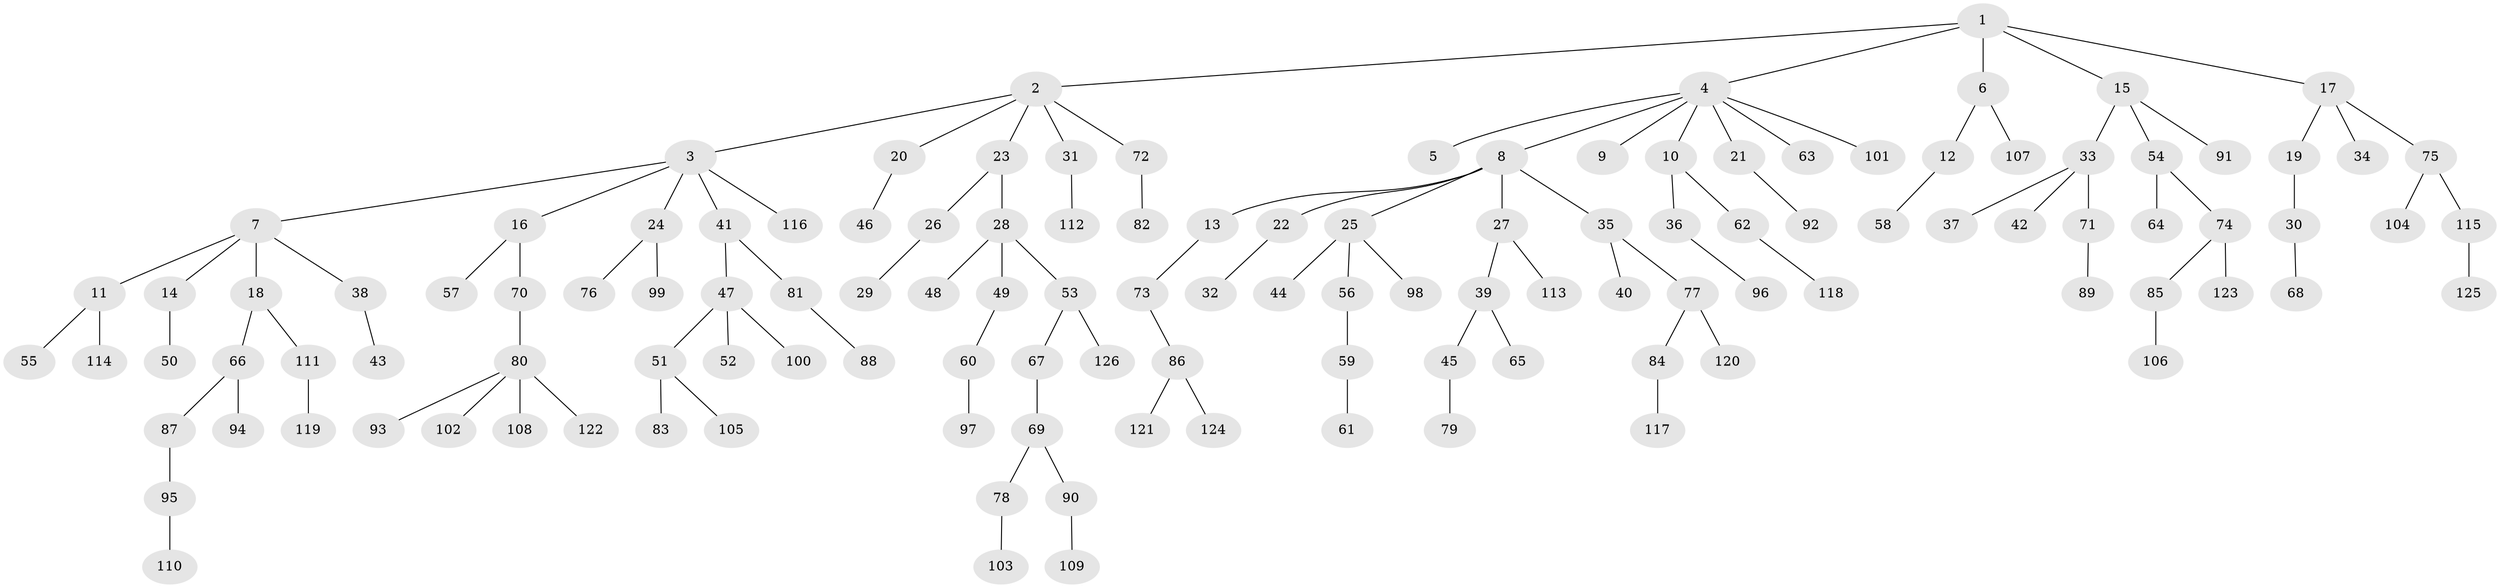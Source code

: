 // coarse degree distribution, {5: 0.07894736842105263, 2: 0.18421052631578946, 1: 0.5789473684210527, 3: 0.07894736842105263, 6: 0.02631578947368421, 4: 0.05263157894736842}
// Generated by graph-tools (version 1.1) at 2025/37/03/04/25 23:37:27]
// undirected, 126 vertices, 125 edges
graph export_dot {
  node [color=gray90,style=filled];
  1;
  2;
  3;
  4;
  5;
  6;
  7;
  8;
  9;
  10;
  11;
  12;
  13;
  14;
  15;
  16;
  17;
  18;
  19;
  20;
  21;
  22;
  23;
  24;
  25;
  26;
  27;
  28;
  29;
  30;
  31;
  32;
  33;
  34;
  35;
  36;
  37;
  38;
  39;
  40;
  41;
  42;
  43;
  44;
  45;
  46;
  47;
  48;
  49;
  50;
  51;
  52;
  53;
  54;
  55;
  56;
  57;
  58;
  59;
  60;
  61;
  62;
  63;
  64;
  65;
  66;
  67;
  68;
  69;
  70;
  71;
  72;
  73;
  74;
  75;
  76;
  77;
  78;
  79;
  80;
  81;
  82;
  83;
  84;
  85;
  86;
  87;
  88;
  89;
  90;
  91;
  92;
  93;
  94;
  95;
  96;
  97;
  98;
  99;
  100;
  101;
  102;
  103;
  104;
  105;
  106;
  107;
  108;
  109;
  110;
  111;
  112;
  113;
  114;
  115;
  116;
  117;
  118;
  119;
  120;
  121;
  122;
  123;
  124;
  125;
  126;
  1 -- 2;
  1 -- 4;
  1 -- 6;
  1 -- 15;
  1 -- 17;
  2 -- 3;
  2 -- 20;
  2 -- 23;
  2 -- 31;
  2 -- 72;
  3 -- 7;
  3 -- 16;
  3 -- 24;
  3 -- 41;
  3 -- 116;
  4 -- 5;
  4 -- 8;
  4 -- 9;
  4 -- 10;
  4 -- 21;
  4 -- 63;
  4 -- 101;
  6 -- 12;
  6 -- 107;
  7 -- 11;
  7 -- 14;
  7 -- 18;
  7 -- 38;
  8 -- 13;
  8 -- 22;
  8 -- 25;
  8 -- 27;
  8 -- 35;
  10 -- 36;
  10 -- 62;
  11 -- 55;
  11 -- 114;
  12 -- 58;
  13 -- 73;
  14 -- 50;
  15 -- 33;
  15 -- 54;
  15 -- 91;
  16 -- 57;
  16 -- 70;
  17 -- 19;
  17 -- 34;
  17 -- 75;
  18 -- 66;
  18 -- 111;
  19 -- 30;
  20 -- 46;
  21 -- 92;
  22 -- 32;
  23 -- 26;
  23 -- 28;
  24 -- 76;
  24 -- 99;
  25 -- 44;
  25 -- 56;
  25 -- 98;
  26 -- 29;
  27 -- 39;
  27 -- 113;
  28 -- 48;
  28 -- 49;
  28 -- 53;
  30 -- 68;
  31 -- 112;
  33 -- 37;
  33 -- 42;
  33 -- 71;
  35 -- 40;
  35 -- 77;
  36 -- 96;
  38 -- 43;
  39 -- 45;
  39 -- 65;
  41 -- 47;
  41 -- 81;
  45 -- 79;
  47 -- 51;
  47 -- 52;
  47 -- 100;
  49 -- 60;
  51 -- 83;
  51 -- 105;
  53 -- 67;
  53 -- 126;
  54 -- 64;
  54 -- 74;
  56 -- 59;
  59 -- 61;
  60 -- 97;
  62 -- 118;
  66 -- 87;
  66 -- 94;
  67 -- 69;
  69 -- 78;
  69 -- 90;
  70 -- 80;
  71 -- 89;
  72 -- 82;
  73 -- 86;
  74 -- 85;
  74 -- 123;
  75 -- 104;
  75 -- 115;
  77 -- 84;
  77 -- 120;
  78 -- 103;
  80 -- 93;
  80 -- 102;
  80 -- 108;
  80 -- 122;
  81 -- 88;
  84 -- 117;
  85 -- 106;
  86 -- 121;
  86 -- 124;
  87 -- 95;
  90 -- 109;
  95 -- 110;
  111 -- 119;
  115 -- 125;
}
